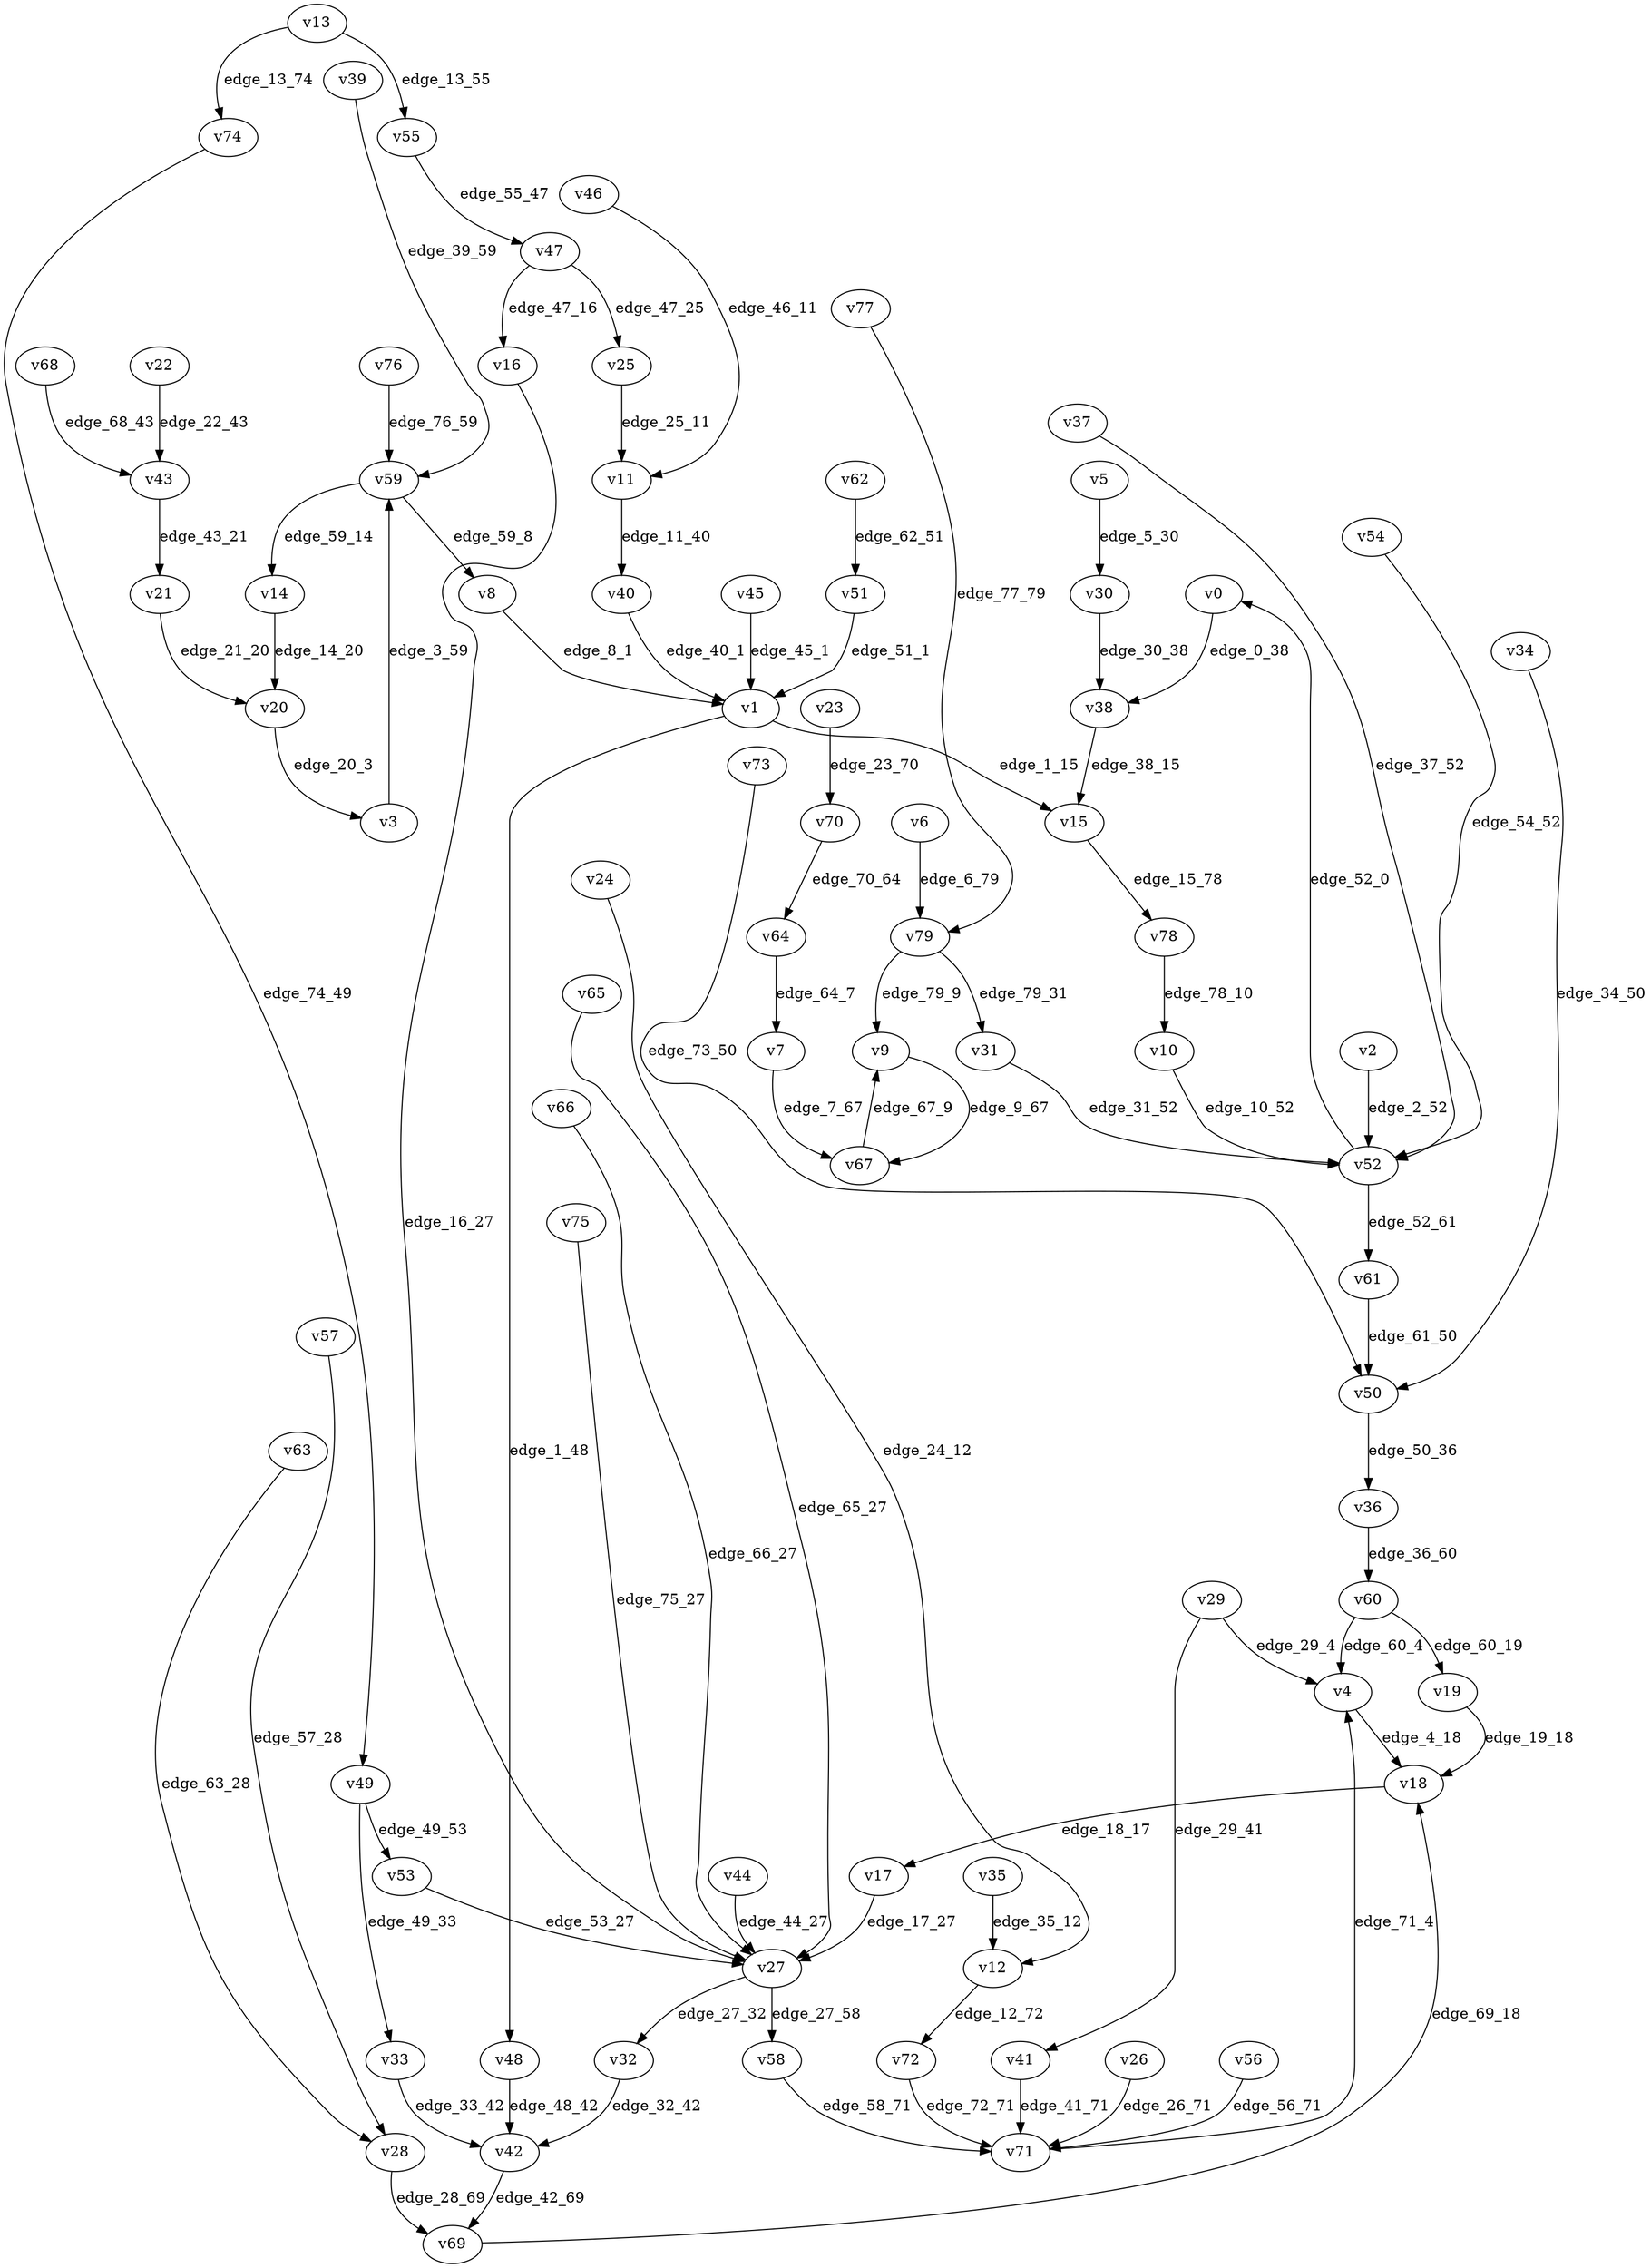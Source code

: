 digraph G {
    // Stochastic discounted game

    v0 [name="v0", player=0];
    v1 [name="v1", player=-1];
    v2 [name="v2", player=0];
    v3 [name="v3", player=0];
    v4 [name="v4", player=0];
    v5 [name="v5", player=-1];
    v6 [name="v6", player=1];
    v7 [name="v7", player=0];
    v8 [name="v8", player=1];
    v9 [name="v9", player=1];
    v10 [name="v10", player=1];
    v11 [name="v11", player=-1];
    v12 [name="v12", player=-1];
    v13 [name="v13", player=-1];
    v14 [name="v14", player=1];
    v15 [name="v15", player=1];
    v16 [name="v16", player=1];
    v17 [name="v17", player=1];
    v18 [name="v18", player=-1];
    v19 [name="v19", player=1];
    v20 [name="v20", player=-1];
    v21 [name="v21", player=0];
    v22 [name="v22", player=1];
    v23 [name="v23", player=-1];
    v24 [name="v24", player=0];
    v25 [name="v25", player=1];
    v26 [name="v26", player=1];
    v27 [name="v27", player=-1];
    v28 [name="v28", player=-1];
    v29 [name="v29", player=-1];
    v30 [name="v30", player=1];
    v31 [name="v31", player=0];
    v32 [name="v32", player=1];
    v33 [name="v33", player=0];
    v34 [name="v34", player=1];
    v35 [name="v35", player=0];
    v36 [name="v36", player=1];
    v37 [name="v37", player=1];
    v38 [name="v38", player=-1];
    v39 [name="v39", player=0];
    v40 [name="v40", player=0];
    v41 [name="v41", player=0];
    v42 [name="v42", player=-1];
    v43 [name="v43", player=-1];
    v44 [name="v44", player=1];
    v45 [name="v45", player=0];
    v46 [name="v46", player=1];
    v47 [name="v47", player=-1];
    v48 [name="v48", player=1];
    v49 [name="v49", player=-1];
    v50 [name="v50", player=-1];
    v51 [name="v51", player=1];
    v52 [name="v52", player=-1];
    v53 [name="v53", player=0];
    v54 [name="v54", player=0];
    v55 [name="v55", player=1];
    v56 [name="v56", player=1];
    v57 [name="v57", player=0];
    v58 [name="v58", player=0];
    v59 [name="v59", player=-1];
    v60 [name="v60", player=-1];
    v61 [name="v61", player=0];
    v62 [name="v62", player=-1];
    v63 [name="v63", player=0];
    v64 [name="v64", player=-1];
    v65 [name="v65", player=1];
    v66 [name="v66", player=0];
    v67 [name="v67", player=-1];
    v68 [name="v68", player=0];
    v69 [name="v69", player=0];
    v70 [name="v70", player=0];
    v71 [name="v71", player=-1];
    v72 [name="v72", player=0];
    v73 [name="v73", player=0];
    v74 [name="v74", player=1];
    v75 [name="v75", player=0];
    v76 [name="v76", player=1];
    v77 [name="v77", player=1];
    v78 [name="v78", player=-1];
    v79 [name="v79", player=-1];

    v0 -> v38 [label="edge_0_38", weight=5.738754, discount=0.804937];
    v1 -> v15 [label="edge_1_15", probability=0.414876];
    v1 -> v48 [label="edge_1_48", probability=0.585124];
    v2 -> v52 [label="edge_2_52", weight=3.558587, discount=0.689102];
    v3 -> v59 [label="edge_3_59", weight=5.056064, discount=0.262564];
    v4 -> v18 [label="edge_4_18", weight=0.451574, discount=0.117242];
    v5 -> v30 [label="edge_5_30", probability=1.000000];
    v6 -> v79 [label="edge_6_79", weight=4.285457, discount=0.620829];
    v7 -> v67 [label="edge_7_67", weight=1.731443, discount=0.492978];
    v8 -> v1 [label="edge_8_1", weight=-0.888945, discount=0.436813];
    v9 -> v67 [label="edge_9_67", weight=-1.932635, discount=0.408797];
    v10 -> v52 [label="edge_10_52", weight=-1.336525, discount=0.311143];
    v11 -> v40 [label="edge_11_40", probability=1.000000];
    v12 -> v72 [label="edge_12_72", probability=1.000000];
    v13 -> v55 [label="edge_13_55", probability=0.519242];
    v13 -> v74 [label="edge_13_74", probability=0.480758];
    v14 -> v20 [label="edge_14_20", weight=7.220564, discount=0.384774];
    v15 -> v78 [label="edge_15_78", weight=-5.199654, discount=0.717006];
    v16 -> v27 [label="edge_16_27", weight=-0.747088, discount=0.427864];
    v17 -> v27 [label="edge_17_27", weight=5.173741, discount=0.232146];
    v18 -> v17 [label="edge_18_17", probability=1.000000];
    v19 -> v18 [label="edge_19_18", weight=-9.590044, discount=0.559809];
    v20 -> v3 [label="edge_20_3", probability=1.000000];
    v21 -> v20 [label="edge_21_20", weight=-1.969374, discount=0.217562];
    v22 -> v43 [label="edge_22_43", weight=9.708084, discount=0.753816];
    v23 -> v70 [label="edge_23_70", probability=1.000000];
    v24 -> v12 [label="edge_24_12", weight=-5.353238, discount=0.871127];
    v25 -> v11 [label="edge_25_11", weight=3.019243, discount=0.273757];
    v26 -> v71 [label="edge_26_71", weight=2.280981, discount=0.240390];
    v27 -> v32 [label="edge_27_32", probability=0.376183];
    v27 -> v58 [label="edge_27_58", probability=0.623817];
    v28 -> v69 [label="edge_28_69", probability=1.000000];
    v29 -> v4 [label="edge_29_4", probability=0.338795];
    v29 -> v41 [label="edge_29_41", probability=0.661205];
    v30 -> v38 [label="edge_30_38", weight=6.103996, discount=0.811813];
    v31 -> v52 [label="edge_31_52", weight=-4.033524, discount=0.198204];
    v32 -> v42 [label="edge_32_42", weight=7.093802, discount=0.807037];
    v33 -> v42 [label="edge_33_42", weight=8.433934, discount=0.854942];
    v34 -> v50 [label="edge_34_50", weight=-2.044272, discount=0.893290];
    v35 -> v12 [label="edge_35_12", weight=8.461332, discount=0.132931];
    v36 -> v60 [label="edge_36_60", weight=5.402778, discount=0.583437];
    v37 -> v52 [label="edge_37_52", weight=-7.081661, discount=0.555915];
    v38 -> v15 [label="edge_38_15", probability=1.000000];
    v39 -> v59 [label="edge_39_59", weight=-2.242372, discount=0.397921];
    v40 -> v1 [label="edge_40_1", weight=-2.208809, discount=0.405825];
    v41 -> v71 [label="edge_41_71", weight=6.683162, discount=0.775171];
    v42 -> v69 [label="edge_42_69", probability=1.000000];
    v43 -> v21 [label="edge_43_21", probability=1.000000];
    v44 -> v27 [label="edge_44_27", weight=4.801398, discount=0.409341];
    v45 -> v1 [label="edge_45_1", weight=5.792684, discount=0.796454];
    v46 -> v11 [label="edge_46_11", weight=-3.395308, discount=0.134267];
    v47 -> v25 [label="edge_47_25", probability=0.323449];
    v47 -> v16 [label="edge_47_16", probability=0.676551];
    v48 -> v42 [label="edge_48_42", weight=4.590677, discount=0.544219];
    v49 -> v33 [label="edge_49_33", probability=0.331787];
    v49 -> v53 [label="edge_49_53", probability=0.668213];
    v50 -> v36 [label="edge_50_36", probability=1.000000];
    v51 -> v1 [label="edge_51_1", weight=3.006722, discount=0.717042];
    v52 -> v0 [label="edge_52_0", probability=0.444072];
    v52 -> v61 [label="edge_52_61", probability=0.555928];
    v53 -> v27 [label="edge_53_27", weight=-0.952985, discount=0.731735];
    v54 -> v52 [label="edge_54_52", weight=-9.849565, discount=0.846187];
    v55 -> v47 [label="edge_55_47", weight=-7.265072, discount=0.845598];
    v56 -> v71 [label="edge_56_71", weight=6.949292, discount=0.891086];
    v57 -> v28 [label="edge_57_28", weight=-1.350039, discount=0.285267];
    v58 -> v71 [label="edge_58_71", weight=-1.097606, discount=0.848600];
    v59 -> v8 [label="edge_59_8", probability=0.436893];
    v59 -> v14 [label="edge_59_14", probability=0.563107];
    v60 -> v4 [label="edge_60_4", probability=0.574838];
    v60 -> v19 [label="edge_60_19", probability=0.425162];
    v61 -> v50 [label="edge_61_50", weight=8.810591, discount=0.571169];
    v62 -> v51 [label="edge_62_51", probability=1.000000];
    v63 -> v28 [label="edge_63_28", weight=-9.785828, discount=0.132630];
    v64 -> v7 [label="edge_64_7", probability=1.000000];
    v65 -> v27 [label="edge_65_27", weight=-0.333065, discount=0.875800];
    v66 -> v27 [label="edge_66_27", weight=-0.336205, discount=0.317207];
    v67 -> v9 [label="edge_67_9", probability=1.000000];
    v68 -> v43 [label="edge_68_43", weight=1.725838, discount=0.672551];
    v69 -> v18 [label="edge_69_18", weight=-8.516390, discount=0.555137];
    v70 -> v64 [label="edge_70_64", weight=-1.611993, discount=0.447335];
    v71 -> v4 [label="edge_71_4", probability=1.000000];
    v72 -> v71 [label="edge_72_71", weight=8.391823, discount=0.346207];
    v73 -> v50 [label="edge_73_50", weight=-2.763624, discount=0.360965];
    v74 -> v49 [label="edge_74_49", weight=-9.840152, discount=0.152850];
    v75 -> v27 [label="edge_75_27", weight=0.902192, discount=0.521875];
    v76 -> v59 [label="edge_76_59", weight=9.569678, discount=0.630018];
    v77 -> v79 [label="edge_77_79", weight=0.149879, discount=0.766846];
    v78 -> v10 [label="edge_78_10", probability=1.000000];
    v79 -> v31 [label="edge_79_31", probability=0.594037];
    v79 -> v9 [label="edge_79_9", probability=0.405963];
}